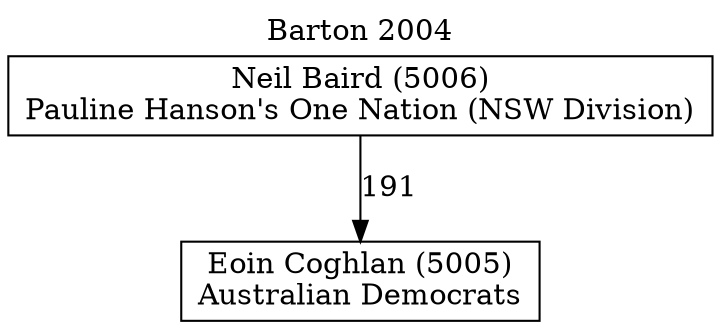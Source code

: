 // House preference flow
digraph "Eoin Coghlan (5005)_Barton_2004" {
	graph [label="Barton 2004" labelloc=t mclimit=10]
	node [shape=box]
	"Eoin Coghlan (5005)" [label="Eoin Coghlan (5005)
Australian Democrats"]
	"Neil Baird (5006)" [label="Neil Baird (5006)
Pauline Hanson's One Nation (NSW Division)"]
	"Neil Baird (5006)" -> "Eoin Coghlan (5005)" [label=191]
}
